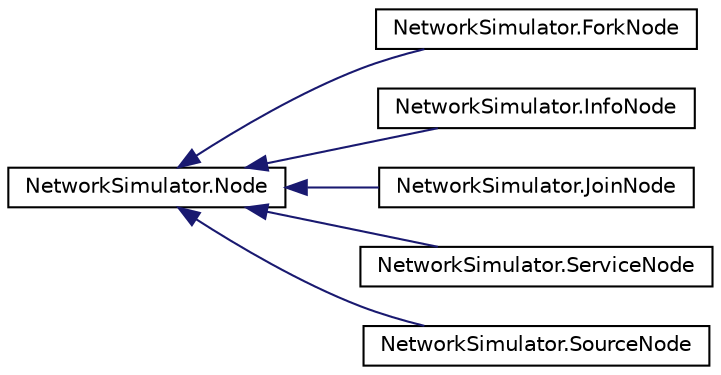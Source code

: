 digraph "Graphical Class Hierarchy"
{
  edge [fontname="Helvetica",fontsize="10",labelfontname="Helvetica",labelfontsize="10"];
  node [fontname="Helvetica",fontsize="10",shape=record];
  rankdir="LR";
  Node1 [label="NetworkSimulator.Node",height=0.2,width=0.4,color="black", fillcolor="white", style="filled",URL="$class_network_simulator_1_1_node.html",tooltip="Узел сети массового обслуживания "];
  Node1 -> Node2 [dir="back",color="midnightblue",fontsize="10",style="solid",fontname="Helvetica"];
  Node2 [label="NetworkSimulator.ForkNode",height=0.2,width=0.4,color="black", fillcolor="white", style="filled",URL="$class_network_simulator_1_1_fork_node.html",tooltip="Дивайдер "];
  Node1 -> Node3 [dir="back",color="midnightblue",fontsize="10",style="solid",fontname="Helvetica"];
  Node3 [label="NetworkSimulator.InfoNode",height=0.2,width=0.4,color="black", fillcolor="white", style="filled",URL="$class_network_simulator_1_1_info_node.html"];
  Node1 -> Node4 [dir="back",color="midnightblue",fontsize="10",style="solid",fontname="Helvetica"];
  Node4 [label="NetworkSimulator.JoinNode",height=0.2,width=0.4,color="black", fillcolor="white", style="filled",URL="$class_network_simulator_1_1_join_node.html"];
  Node1 -> Node5 [dir="back",color="midnightblue",fontsize="10",style="solid",fontname="Helvetica"];
  Node5 [label="NetworkSimulator.ServiceNode",height=0.2,width=0.4,color="black", fillcolor="white", style="filled",URL="$class_network_simulator_1_1_service_node.html",tooltip="Базовая система "];
  Node1 -> Node6 [dir="back",color="midnightblue",fontsize="10",style="solid",fontname="Helvetica"];
  Node6 [label="NetworkSimulator.SourceNode",height=0.2,width=0.4,color="black", fillcolor="white", style="filled",URL="$class_network_simulator_1_1_source_node.html"];
}
